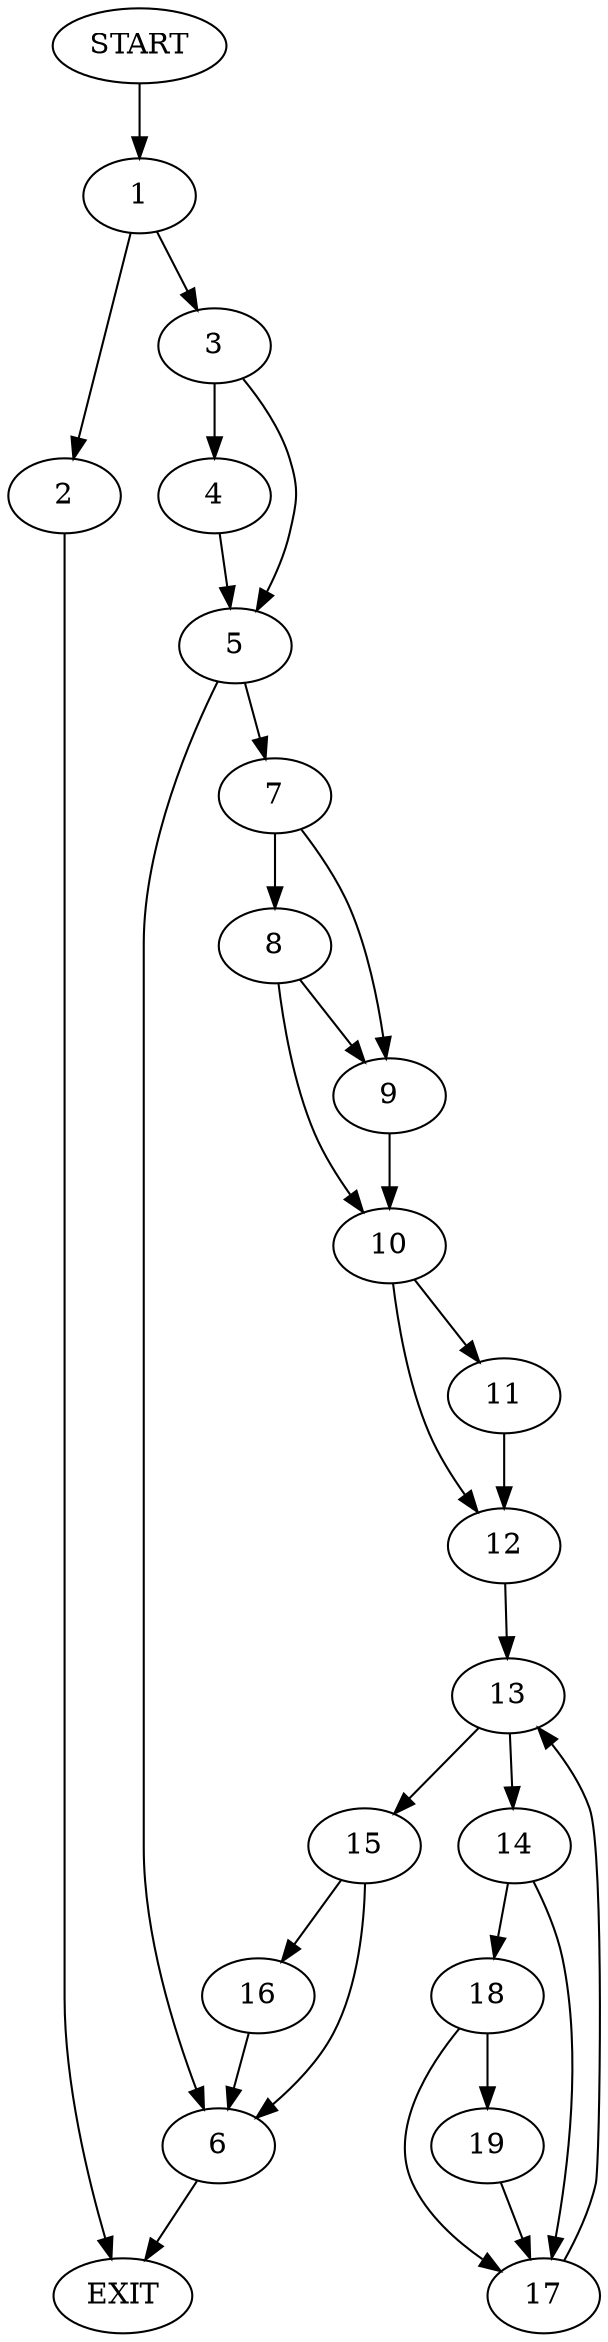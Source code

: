 digraph {
0 [label="START"]
20 [label="EXIT"]
0 -> 1
1 -> 2
1 -> 3
2 -> 20
3 -> 4
3 -> 5
4 -> 5
5 -> 6
5 -> 7
7 -> 8
7 -> 9
6 -> 20
8 -> 10
8 -> 9
9 -> 10
10 -> 11
10 -> 12
12 -> 13
11 -> 12
13 -> 14
13 -> 15
15 -> 16
15 -> 6
14 -> 17
14 -> 18
17 -> 13
18 -> 17
18 -> 19
19 -> 17
16 -> 6
}
